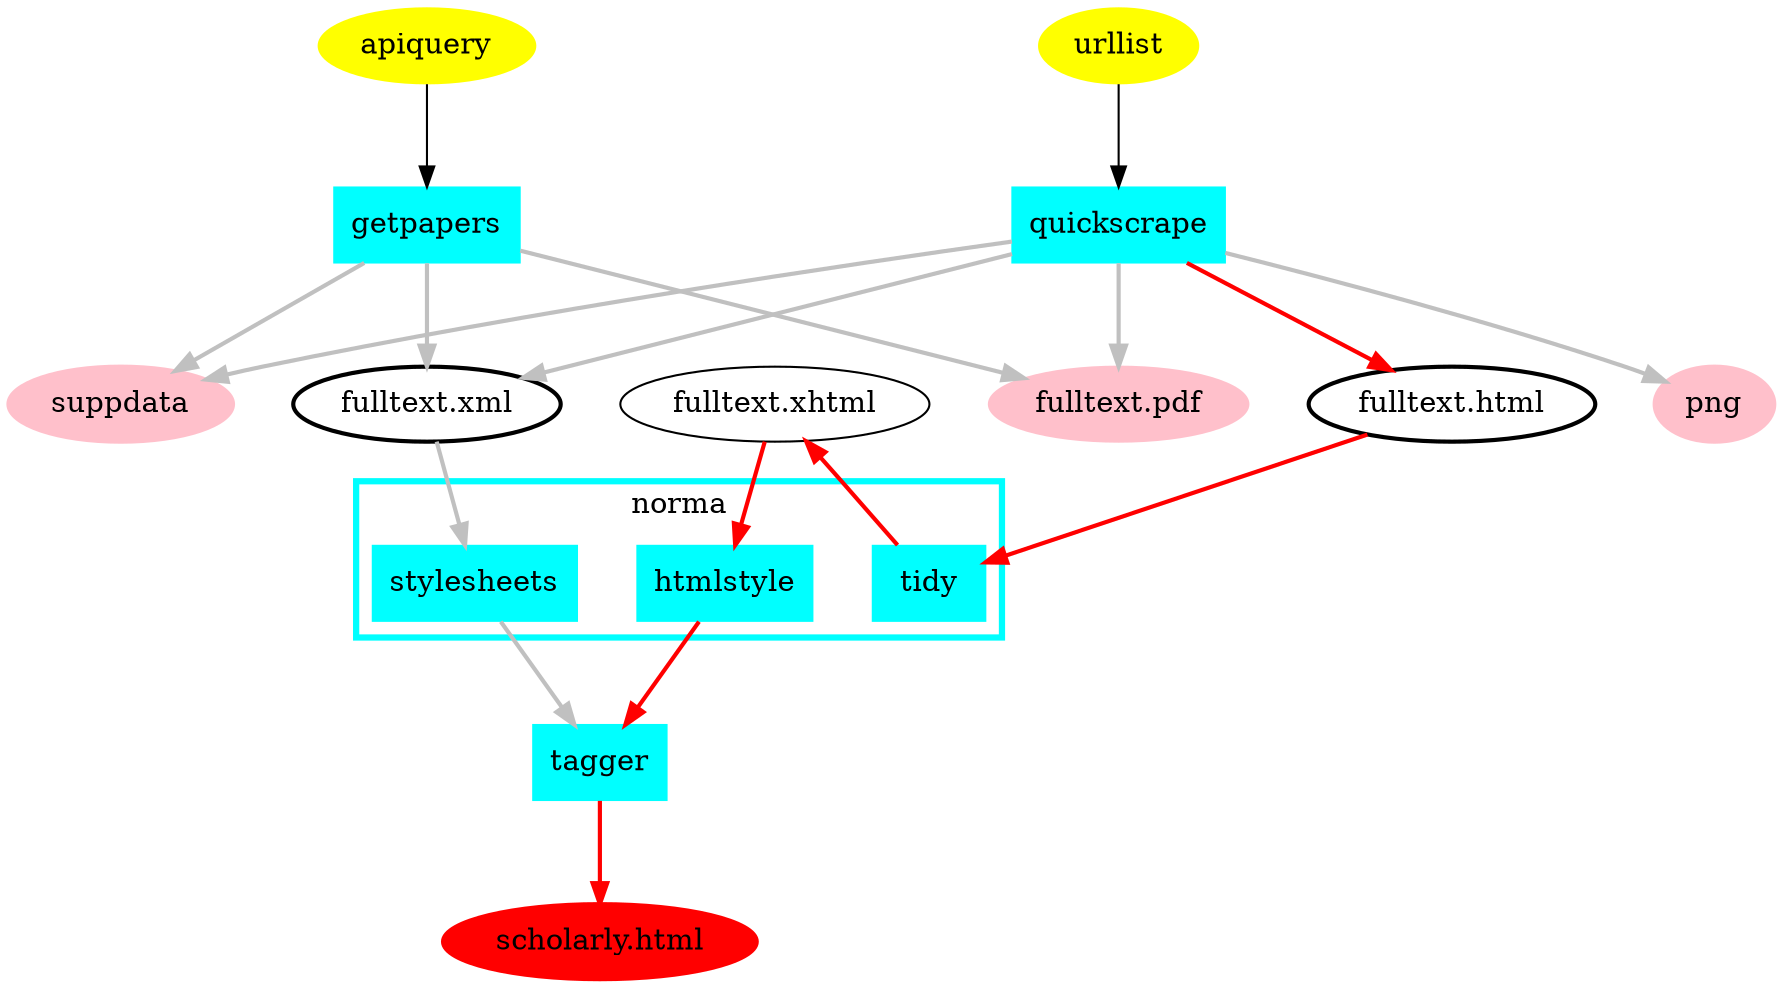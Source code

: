 digraph norma {
graph [nodesep=0.4 ranksep=0.7] 

"apiquery" [label="apiquery", style="filled", color="yellow"];
"urllist" [label="urllist", style="filled", color="yellow"];

"getp" [label="getpapers", style="filled", color="cyan", shape="box"]
"qs" [label="quickscrape", style="filled", color="cyan", shape="box"]

"apiquery" -> "getp";
"urllist" -> "qs";

"f.xml" [label="fulltext.xml", penwidth="2"];
"f.html" [label="fulltext.html", penwidth="2"];
"f.pdf" [label="fulltext.pdf", style="filled", color="pink"];

/*"f.pdf.html" [label="fulltext.pdf.html"];
"f.pdf.txt" [label="fulltext.pdf.txt", style="filled", color="pink"];
*/
"f.xhtml" [label="fulltext.xhtml"];

"png" [label="png", style="filled" color="pink", penwidth="2"];
/*
"png.hocr.html" [label="HTML-OCR"]
"png.hocr.svg" [label="OCR'ed image (SVG)", style="filled", color="pink"]
*/
//"svg" [label="svg", style="filled", color="pink", penwidth="2"];
"sdata" [label="suppdata", style="filled", color="pink", penwidth="2"];
"s.html" [label="scholarly.html", style="filled", color="red", penwidth="2"];

"getp" -> {"f.xml" "f.pdf" "sdata" } [style="bold", color="grey"];
"qs" -> {"f.xml" "f.pdf" "png" "sdata"} [style="bold", color="grey"];
"qs" -> "f.html" [style="bold", color="red"];

"f.xml" -> "n.stylesheets" [style="bold", color="grey"];

"f.html" -> "n.tidy" [style="bold", color="red"];
"n.tidy" ->  "f.xhtml" [style="bold", color="red"];

"f.xhtml" -> "n.htmlstyle" [style="bold", color="red"];

/*
"f.pdf" -> "n.pdf2txt" ;
"n.pdf2txt" -> "f.pdf.txt";
*/
/*
"f.pdf" -> "n.pdf2svg";
"n.pdf2svg" -> "png"
"n.pdf2svg" -> "svg";
*/

/*
"f.pdf" -> "n.pdf2html" ;
"n.pdf2html" -> {"f.pdf.html"};
*/
/*
"png" -> "n.ocr" ;
"n.ocr" -> "png.hocr.html"
*/
/*
"png.hocr.html" -> "n.ocr2";
"n.ocr2" -> "png.hocr.svg"
*/
"tagger" [label="tagger", style="filled", color="cyan", shape="box"]
"n.stylesheets" -> "tagger" [style="bold", color="grey"];
"n.htmlstyle" -> "tagger" [style="bold", color="red"];
//{"f.pdf.html" } -> "tagger";
"tagger" -> "s.html" [style="bold", color="red"];

/*
"sdata" -> "n.ctree";
"n.ctree" -> {"doc" "csv"};
*/
subgraph cluster_norma {
    label="norma" color="cyan" penwidth="3";
    "n.stylesheets" [label="stylesheets", style="filled", color="cyan", shape="box"]
    "n.tidy" [label="tidy", style="filled", color="cyan", shape="box"]
    "n.htmlstyle" [label="htmlstyle", style="filled", color="cyan", shape="box"]
//    "n.pdf2txt" [label="pdf2txt", style="filled", color="cyan", shape="box"]
//    "n.pdf2html" [label="pdf2html", style="filled", color="cyan", shape="box"]
//    "n.pdf2svg" [label="pdf2svg", style="filled", color="cyan", shape="box"]
//    "n.ctree" [label="ctree", style="filled", color="cyan", shape="box"]
//    "n.ocr" [label="tesseract", style="filled", color="cyan", shape="box"]
//    "n.ocr2" [label="ocr", style="filled", color="cyan", shape="box"]
}


}